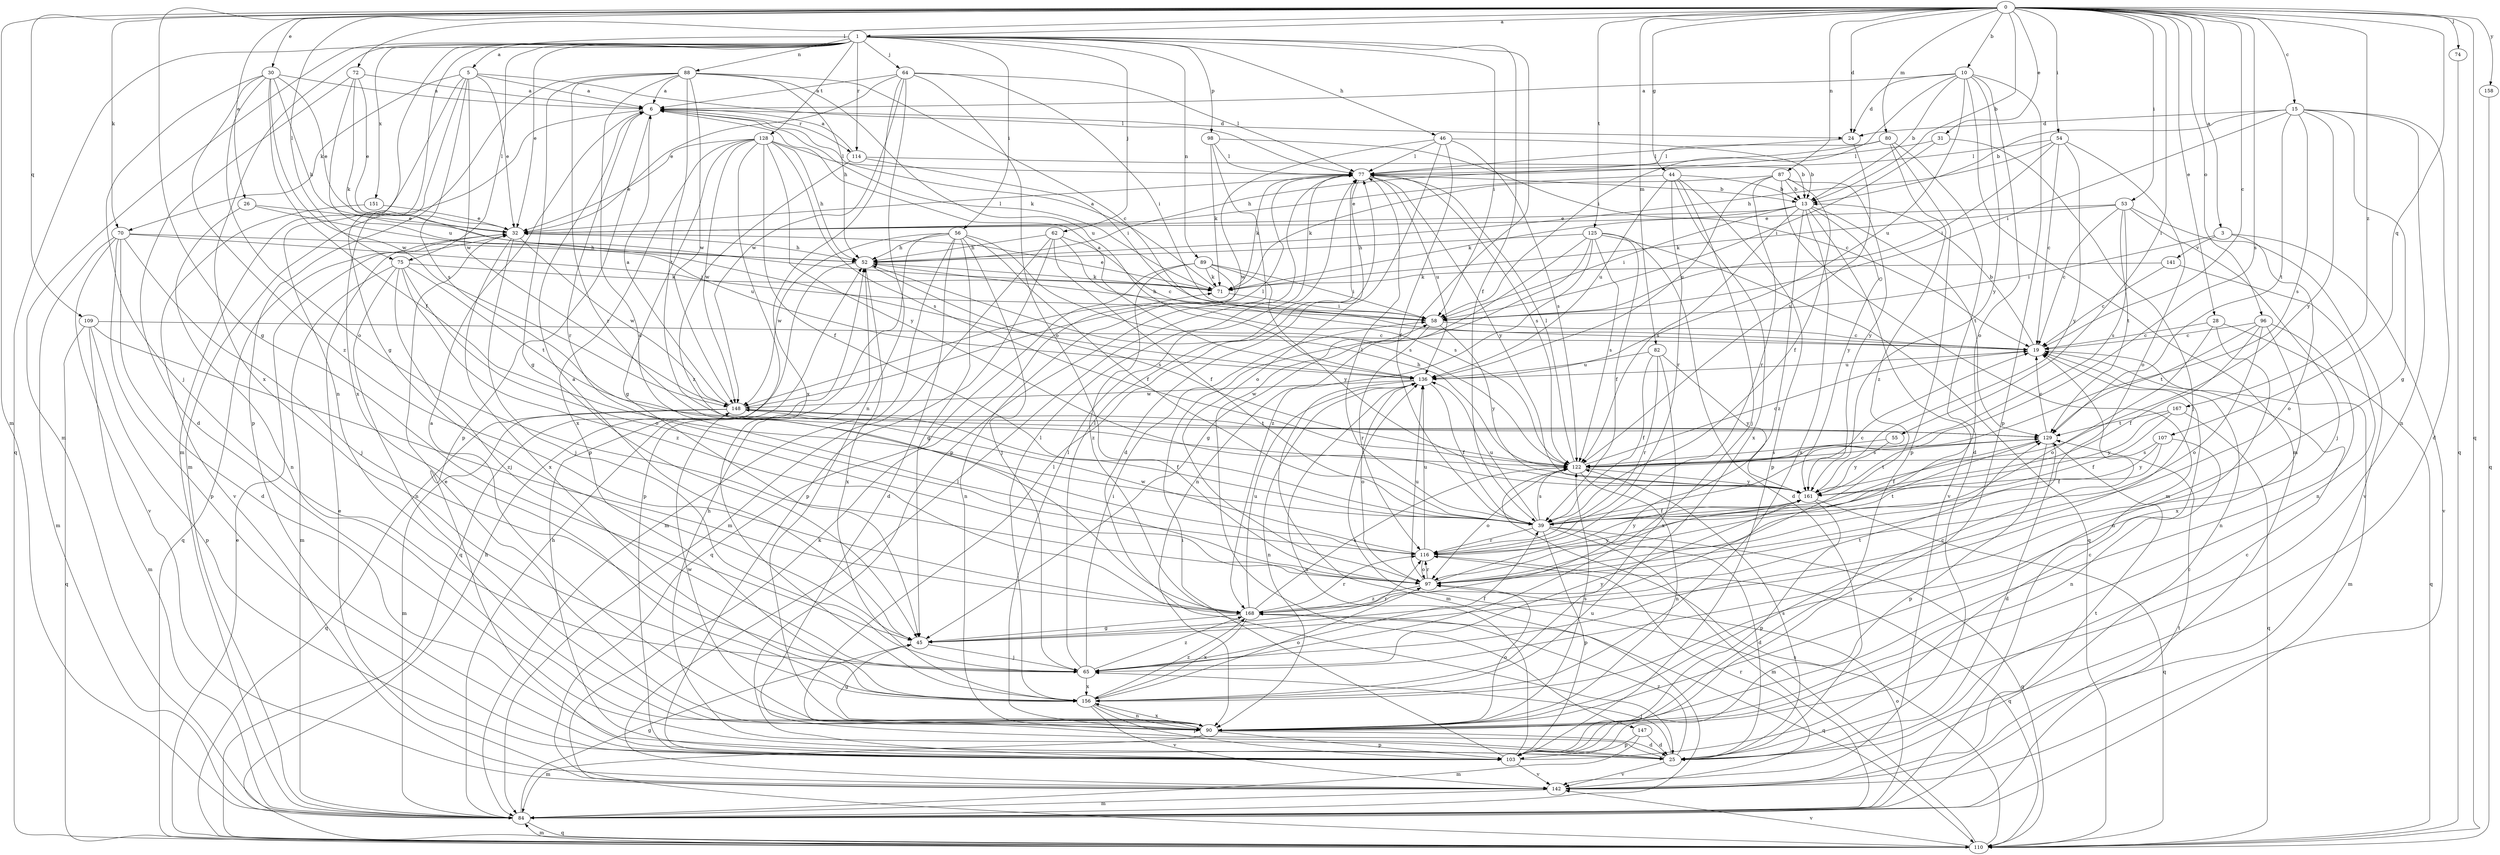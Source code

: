 strict digraph  {
0;
1;
3;
5;
6;
10;
13;
15;
19;
24;
25;
26;
28;
30;
31;
32;
39;
44;
45;
46;
52;
53;
54;
55;
56;
58;
62;
64;
65;
70;
71;
72;
74;
75;
77;
80;
82;
84;
87;
88;
89;
90;
96;
97;
98;
103;
107;
109;
110;
114;
116;
122;
125;
128;
129;
136;
141;
142;
147;
148;
151;
156;
158;
161;
167;
168;
0 -> 1  [label=a];
0 -> 3  [label=a];
0 -> 10  [label=b];
0 -> 13  [label=b];
0 -> 15  [label=c];
0 -> 19  [label=c];
0 -> 24  [label=d];
0 -> 26  [label=e];
0 -> 28  [label=e];
0 -> 30  [label=e];
0 -> 31  [label=e];
0 -> 44  [label=g];
0 -> 45  [label=g];
0 -> 53  [label=i];
0 -> 54  [label=i];
0 -> 55  [label=i];
0 -> 70  [label=k];
0 -> 72  [label=l];
0 -> 74  [label=l];
0 -> 75  [label=l];
0 -> 80  [label=m];
0 -> 82  [label=m];
0 -> 84  [label=m];
0 -> 87  [label=n];
0 -> 96  [label=o];
0 -> 107  [label=q];
0 -> 109  [label=q];
0 -> 110  [label=q];
0 -> 122  [label=s];
0 -> 125  [label=t];
0 -> 158  [label=y];
0 -> 167  [label=z];
1 -> 5  [label=a];
1 -> 32  [label=e];
1 -> 39  [label=f];
1 -> 45  [label=g];
1 -> 46  [label=h];
1 -> 56  [label=i];
1 -> 58  [label=i];
1 -> 62  [label=j];
1 -> 64  [label=j];
1 -> 75  [label=l];
1 -> 84  [label=m];
1 -> 88  [label=n];
1 -> 89  [label=n];
1 -> 90  [label=n];
1 -> 98  [label=p];
1 -> 110  [label=q];
1 -> 114  [label=r];
1 -> 128  [label=t];
1 -> 147  [label=w];
1 -> 151  [label=x];
1 -> 156  [label=x];
3 -> 58  [label=i];
3 -> 97  [label=o];
3 -> 141  [label=v];
3 -> 142  [label=v];
5 -> 6  [label=a];
5 -> 32  [label=e];
5 -> 70  [label=k];
5 -> 77  [label=l];
5 -> 84  [label=m];
5 -> 122  [label=s];
5 -> 148  [label=w];
5 -> 156  [label=x];
6 -> 24  [label=d];
6 -> 71  [label=k];
6 -> 84  [label=m];
6 -> 103  [label=p];
6 -> 114  [label=r];
6 -> 116  [label=r];
10 -> 6  [label=a];
10 -> 13  [label=b];
10 -> 24  [label=d];
10 -> 58  [label=i];
10 -> 84  [label=m];
10 -> 97  [label=o];
10 -> 103  [label=p];
10 -> 136  [label=u];
10 -> 161  [label=y];
13 -> 32  [label=e];
13 -> 58  [label=i];
13 -> 71  [label=k];
13 -> 122  [label=s];
13 -> 129  [label=t];
13 -> 142  [label=v];
13 -> 156  [label=x];
13 -> 161  [label=y];
13 -> 168  [label=z];
15 -> 13  [label=b];
15 -> 24  [label=d];
15 -> 25  [label=d];
15 -> 45  [label=g];
15 -> 58  [label=i];
15 -> 90  [label=n];
15 -> 122  [label=s];
15 -> 129  [label=t];
15 -> 161  [label=y];
19 -> 13  [label=b];
19 -> 84  [label=m];
19 -> 136  [label=u];
24 -> 77  [label=l];
24 -> 122  [label=s];
25 -> 19  [label=c];
25 -> 52  [label=h];
25 -> 65  [label=j];
25 -> 77  [label=l];
25 -> 122  [label=s];
25 -> 142  [label=v];
25 -> 168  [label=z];
26 -> 32  [label=e];
26 -> 90  [label=n];
26 -> 136  [label=u];
28 -> 19  [label=c];
28 -> 90  [label=n];
28 -> 97  [label=o];
28 -> 110  [label=q];
30 -> 6  [label=a];
30 -> 32  [label=e];
30 -> 39  [label=f];
30 -> 52  [label=h];
30 -> 65  [label=j];
30 -> 97  [label=o];
30 -> 148  [label=w];
30 -> 168  [label=z];
31 -> 58  [label=i];
31 -> 65  [label=j];
31 -> 77  [label=l];
32 -> 52  [label=h];
32 -> 65  [label=j];
32 -> 77  [label=l];
32 -> 110  [label=q];
32 -> 148  [label=w];
32 -> 156  [label=x];
39 -> 19  [label=c];
39 -> 25  [label=d];
39 -> 77  [label=l];
39 -> 84  [label=m];
39 -> 103  [label=p];
39 -> 110  [label=q];
39 -> 116  [label=r];
39 -> 122  [label=s];
39 -> 136  [label=u];
44 -> 13  [label=b];
44 -> 32  [label=e];
44 -> 65  [label=j];
44 -> 103  [label=p];
44 -> 116  [label=r];
44 -> 136  [label=u];
44 -> 156  [label=x];
45 -> 6  [label=a];
45 -> 65  [label=j];
45 -> 116  [label=r];
45 -> 129  [label=t];
46 -> 13  [label=b];
46 -> 25  [label=d];
46 -> 39  [label=f];
46 -> 77  [label=l];
46 -> 122  [label=s];
46 -> 148  [label=w];
52 -> 71  [label=k];
52 -> 110  [label=q];
52 -> 122  [label=s];
52 -> 156  [label=x];
53 -> 19  [label=c];
53 -> 32  [label=e];
53 -> 65  [label=j];
53 -> 71  [label=k];
53 -> 122  [label=s];
53 -> 129  [label=t];
53 -> 142  [label=v];
54 -> 19  [label=c];
54 -> 52  [label=h];
54 -> 58  [label=i];
54 -> 77  [label=l];
54 -> 97  [label=o];
54 -> 161  [label=y];
55 -> 122  [label=s];
55 -> 161  [label=y];
56 -> 25  [label=d];
56 -> 39  [label=f];
56 -> 45  [label=g];
56 -> 52  [label=h];
56 -> 65  [label=j];
56 -> 84  [label=m];
56 -> 103  [label=p];
56 -> 122  [label=s];
56 -> 148  [label=w];
58 -> 19  [label=c];
58 -> 52  [label=h];
58 -> 116  [label=r];
58 -> 161  [label=y];
62 -> 19  [label=c];
62 -> 39  [label=f];
62 -> 52  [label=h];
62 -> 84  [label=m];
62 -> 103  [label=p];
62 -> 122  [label=s];
64 -> 6  [label=a];
64 -> 32  [label=e];
64 -> 58  [label=i];
64 -> 77  [label=l];
64 -> 90  [label=n];
64 -> 97  [label=o];
64 -> 148  [label=w];
64 -> 156  [label=x];
65 -> 39  [label=f];
65 -> 58  [label=i];
65 -> 77  [label=l];
65 -> 156  [label=x];
65 -> 161  [label=y];
65 -> 168  [label=z];
70 -> 25  [label=d];
70 -> 52  [label=h];
70 -> 58  [label=i];
70 -> 65  [label=j];
70 -> 84  [label=m];
70 -> 103  [label=p];
70 -> 142  [label=v];
71 -> 6  [label=a];
71 -> 32  [label=e];
71 -> 58  [label=i];
72 -> 6  [label=a];
72 -> 25  [label=d];
72 -> 32  [label=e];
72 -> 71  [label=k];
72 -> 136  [label=u];
74 -> 110  [label=q];
75 -> 65  [label=j];
75 -> 71  [label=k];
75 -> 84  [label=m];
75 -> 90  [label=n];
75 -> 97  [label=o];
75 -> 129  [label=t];
75 -> 168  [label=z];
77 -> 13  [label=b];
77 -> 71  [label=k];
77 -> 97  [label=o];
77 -> 122  [label=s];
77 -> 136  [label=u];
77 -> 161  [label=y];
80 -> 25  [label=d];
80 -> 52  [label=h];
80 -> 77  [label=l];
80 -> 103  [label=p];
80 -> 168  [label=z];
82 -> 39  [label=f];
82 -> 116  [label=r];
82 -> 136  [label=u];
82 -> 156  [label=x];
82 -> 161  [label=y];
84 -> 45  [label=g];
84 -> 52  [label=h];
84 -> 97  [label=o];
84 -> 110  [label=q];
84 -> 129  [label=t];
87 -> 13  [label=b];
87 -> 39  [label=f];
87 -> 71  [label=k];
87 -> 84  [label=m];
87 -> 116  [label=r];
87 -> 136  [label=u];
87 -> 161  [label=y];
88 -> 6  [label=a];
88 -> 19  [label=c];
88 -> 45  [label=g];
88 -> 52  [label=h];
88 -> 97  [label=o];
88 -> 103  [label=p];
88 -> 116  [label=r];
88 -> 129  [label=t];
88 -> 136  [label=u];
88 -> 148  [label=w];
89 -> 58  [label=i];
89 -> 71  [label=k];
89 -> 90  [label=n];
89 -> 110  [label=q];
89 -> 161  [label=y];
89 -> 168  [label=z];
90 -> 6  [label=a];
90 -> 19  [label=c];
90 -> 25  [label=d];
90 -> 32  [label=e];
90 -> 45  [label=g];
90 -> 77  [label=l];
90 -> 84  [label=m];
90 -> 97  [label=o];
90 -> 103  [label=p];
90 -> 122  [label=s];
90 -> 148  [label=w];
90 -> 156  [label=x];
96 -> 19  [label=c];
96 -> 39  [label=f];
96 -> 90  [label=n];
96 -> 97  [label=o];
96 -> 129  [label=t];
96 -> 156  [label=x];
97 -> 116  [label=r];
97 -> 136  [label=u];
97 -> 161  [label=y];
97 -> 168  [label=z];
98 -> 19  [label=c];
98 -> 71  [label=k];
98 -> 77  [label=l];
98 -> 103  [label=p];
103 -> 19  [label=c];
103 -> 58  [label=i];
103 -> 136  [label=u];
103 -> 142  [label=v];
107 -> 39  [label=f];
107 -> 90  [label=n];
107 -> 122  [label=s];
107 -> 161  [label=y];
109 -> 19  [label=c];
109 -> 84  [label=m];
109 -> 103  [label=p];
109 -> 110  [label=q];
109 -> 168  [label=z];
110 -> 32  [label=e];
110 -> 52  [label=h];
110 -> 84  [label=m];
110 -> 122  [label=s];
110 -> 136  [label=u];
110 -> 142  [label=v];
114 -> 6  [label=a];
114 -> 13  [label=b];
114 -> 58  [label=i];
114 -> 168  [label=z];
116 -> 97  [label=o];
116 -> 110  [label=q];
116 -> 129  [label=t];
116 -> 136  [label=u];
116 -> 148  [label=w];
116 -> 161  [label=y];
122 -> 19  [label=c];
122 -> 52  [label=h];
122 -> 77  [label=l];
122 -> 90  [label=n];
122 -> 97  [label=o];
122 -> 161  [label=y];
125 -> 25  [label=d];
125 -> 39  [label=f];
125 -> 45  [label=g];
125 -> 52  [label=h];
125 -> 90  [label=n];
125 -> 110  [label=q];
125 -> 122  [label=s];
125 -> 168  [label=z];
128 -> 32  [label=e];
128 -> 39  [label=f];
128 -> 45  [label=g];
128 -> 52  [label=h];
128 -> 77  [label=l];
128 -> 103  [label=p];
128 -> 122  [label=s];
128 -> 148  [label=w];
128 -> 156  [label=x];
128 -> 161  [label=y];
129 -> 19  [label=c];
129 -> 25  [label=d];
129 -> 39  [label=f];
129 -> 103  [label=p];
129 -> 122  [label=s];
136 -> 6  [label=a];
136 -> 39  [label=f];
136 -> 84  [label=m];
136 -> 90  [label=n];
136 -> 97  [label=o];
136 -> 148  [label=w];
141 -> 19  [label=c];
141 -> 71  [label=k];
141 -> 90  [label=n];
142 -> 19  [label=c];
142 -> 32  [label=e];
142 -> 71  [label=k];
142 -> 77  [label=l];
142 -> 84  [label=m];
142 -> 116  [label=r];
142 -> 129  [label=t];
147 -> 25  [label=d];
147 -> 84  [label=m];
147 -> 103  [label=p];
148 -> 6  [label=a];
148 -> 39  [label=f];
148 -> 77  [label=l];
148 -> 84  [label=m];
148 -> 110  [label=q];
148 -> 129  [label=t];
151 -> 32  [label=e];
151 -> 142  [label=v];
156 -> 77  [label=l];
156 -> 90  [label=n];
156 -> 97  [label=o];
156 -> 103  [label=p];
156 -> 142  [label=v];
156 -> 168  [label=z];
158 -> 110  [label=q];
161 -> 39  [label=f];
161 -> 103  [label=p];
161 -> 110  [label=q];
161 -> 129  [label=t];
167 -> 39  [label=f];
167 -> 110  [label=q];
167 -> 129  [label=t];
167 -> 161  [label=y];
168 -> 45  [label=g];
168 -> 110  [label=q];
168 -> 116  [label=r];
168 -> 122  [label=s];
168 -> 136  [label=u];
168 -> 156  [label=x];
}
